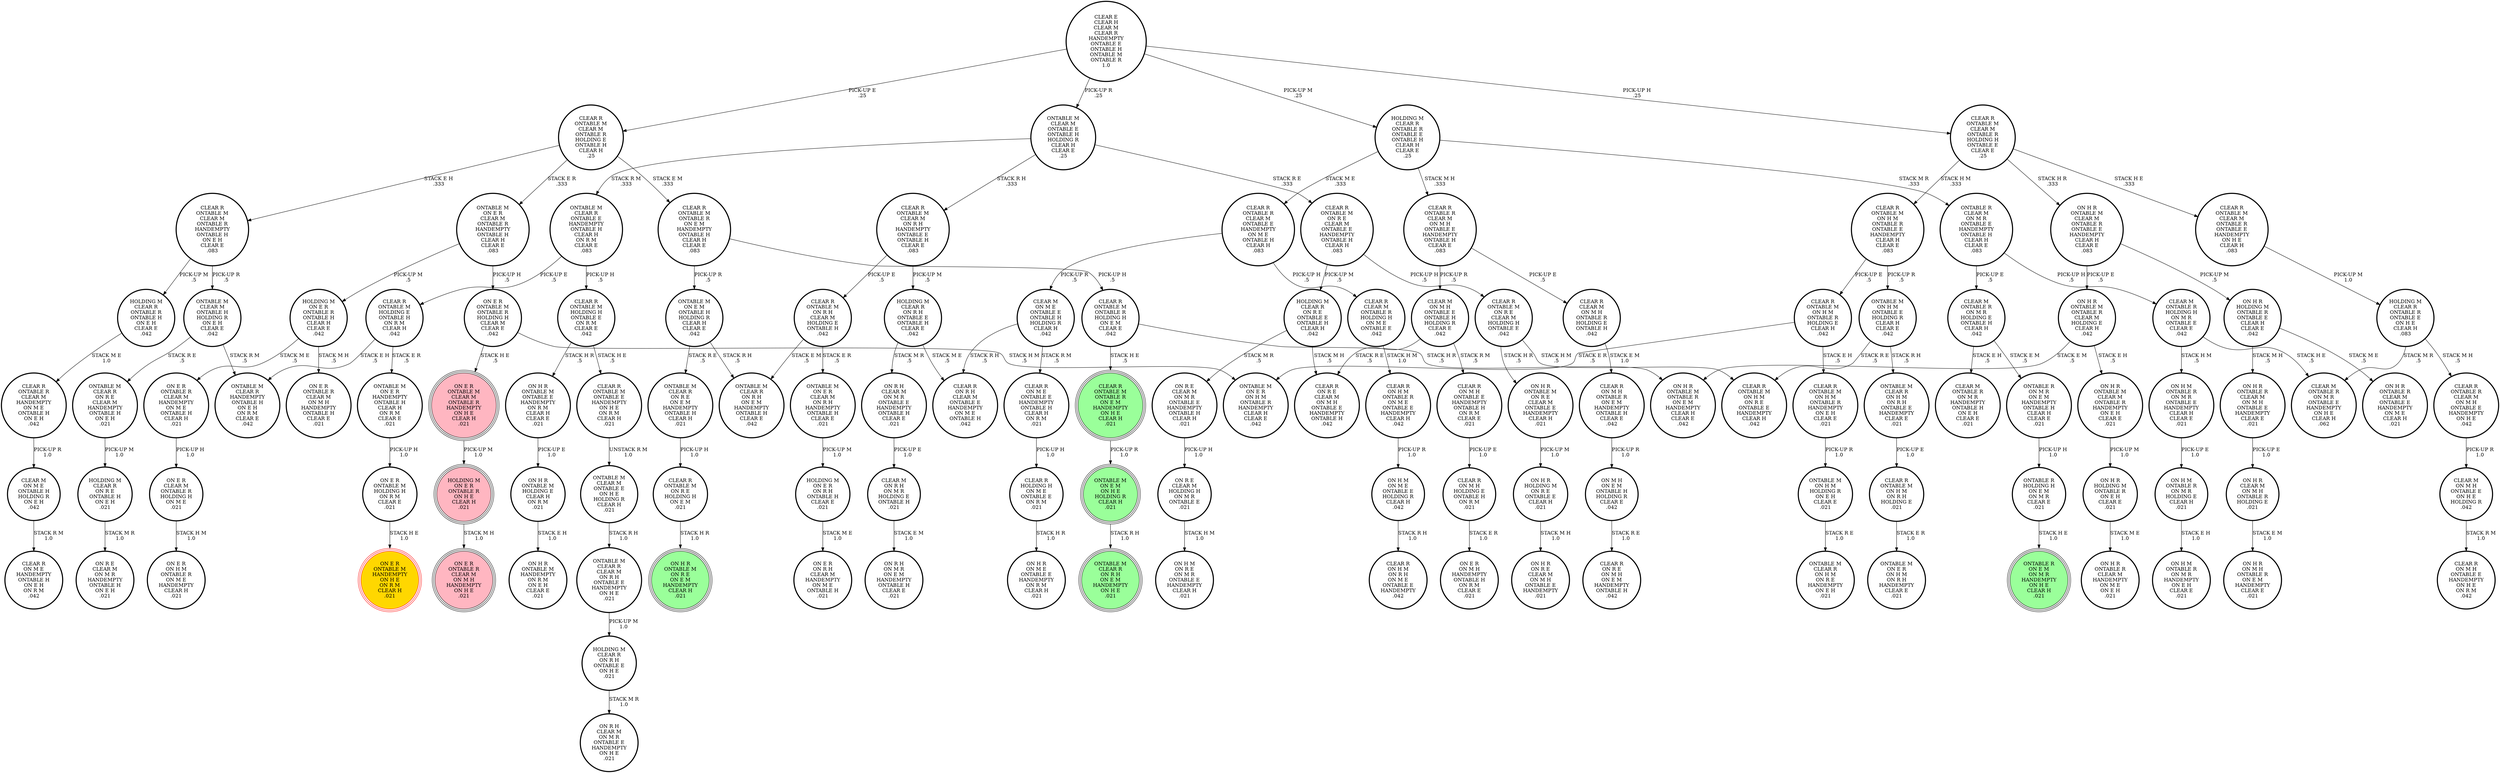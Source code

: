 digraph {
"ONTABLE M\nON E R\nCLEAR M\nONTABLE R\nHANDEMPTY\nONTABLE H\nCLEAR H\nCLEAR E\n.083\n" -> "ON E R\nONTABLE M\nONTABLE R\nHOLDING H\nCLEAR M\nCLEAR E\n.042\n"[label="PICK-UP H\n.5\n"];
"ONTABLE M\nON E R\nCLEAR M\nONTABLE R\nHANDEMPTY\nONTABLE H\nCLEAR H\nCLEAR E\n.083\n" -> "HOLDING M\nON E R\nONTABLE R\nONTABLE H\nCLEAR H\nCLEAR E\n.042\n"[label="PICK-UP M\n.5\n"];
"ONTABLE M\nON H M\nONTABLE E\nHOLDING R\nCLEAR H\nCLEAR E\n.042\n" -> "ONTABLE M\nCLEAR R\nON H M\nON R H\nONTABLE E\nHANDEMPTY\nCLEAR E\n.021\n"[label="STACK R H\n.5\n"];
"ONTABLE M\nON H M\nONTABLE E\nHOLDING R\nCLEAR H\nCLEAR E\n.042\n" -> "CLEAR R\nONTABLE M\nON H M\nON R E\nONTABLE E\nHANDEMPTY\nCLEAR H\n.042\n"[label="STACK R E\n.5\n"];
"CLEAR R\nON H M\nONTABLE R\nON M E\nONTABLE E\nHANDEMPTY\nCLEAR H\n.042\n" -> "ON H M\nON M E\nONTABLE E\nHOLDING R\nCLEAR H\n.042\n"[label="PICK-UP R\n1.0\n"];
"ON H R\nONTABLE M\nHOLDING E\nCLEAR H\nON R M\n.021\n" -> "ON H R\nONTABLE M\nHANDEMPTY\nON R M\nON E H\nCLEAR E\n.021\n"[label="STACK E H\n1.0\n"];
"ON H R\nHOLDING M\nON R E\nONTABLE E\nCLEAR H\n.021\n" -> "ON H R\nON R E\nCLEAR M\nON M H\nONTABLE E\nHANDEMPTY\n.021\n"[label="STACK M H\n1.0\n"];
"ONTABLE M\nCLEAR M\nONTABLE E\nON H E\nHOLDING R\nCLEAR H\n.021\n" -> "ONTABLE M\nCLEAR R\nCLEAR M\nON R H\nONTABLE E\nHANDEMPTY\nON H E\n.021\n"[label="STACK R H\n1.0\n"];
"ONTABLE M\nCLEAR R\nONTABLE E\nHANDEMPTY\nONTABLE H\nCLEAR H\nON R M\nCLEAR E\n.083\n" -> "CLEAR R\nONTABLE M\nHOLDING E\nONTABLE H\nON R M\nCLEAR H\n.042\n"[label="PICK-UP E\n.5\n"];
"ONTABLE M\nCLEAR R\nONTABLE E\nHANDEMPTY\nONTABLE H\nCLEAR H\nON R M\nCLEAR E\n.083\n" -> "CLEAR R\nONTABLE M\nHOLDING H\nONTABLE E\nON R M\nCLEAR E\n.042\n"[label="PICK-UP H\n.5\n"];
"ON H R\nONTABLE M\nON R E\nCLEAR M\nONTABLE E\nHANDEMPTY\nCLEAR H\n.021\n" -> "ON H R\nHOLDING M\nON R E\nONTABLE E\nCLEAR H\n.021\n"[label="PICK-UP M\n1.0\n"];
"CLEAR R\nONTABLE M\nCLEAR M\nONTABLE R\nHOLDING E\nONTABLE H\nCLEAR H\n.25\n" -> "CLEAR R\nONTABLE M\nONTABLE R\nON E M\nHANDEMPTY\nONTABLE H\nCLEAR H\nCLEAR E\n.083\n"[label="STACK E M\n.333\n"];
"CLEAR R\nONTABLE M\nCLEAR M\nONTABLE R\nHOLDING E\nONTABLE H\nCLEAR H\n.25\n" -> "ONTABLE M\nON E R\nCLEAR M\nONTABLE R\nHANDEMPTY\nONTABLE H\nCLEAR H\nCLEAR E\n.083\n"[label="STACK E R\n.333\n"];
"CLEAR R\nONTABLE M\nCLEAR M\nONTABLE R\nHOLDING E\nONTABLE H\nCLEAR H\n.25\n" -> "CLEAR R\nONTABLE M\nCLEAR M\nONTABLE R\nHANDEMPTY\nONTABLE H\nON E H\nCLEAR E\n.083\n"[label="STACK E H\n.333\n"];
"ON H R\nONTABLE R\nCLEAR M\nON M H\nONTABLE E\nHANDEMPTY\nCLEAR E\n.021\n" -> "ON H R\nCLEAR M\nON M H\nONTABLE R\nHOLDING E\n.021\n"[label="PICK-UP E\n1.0\n"];
"CLEAR R\nON M H\nONTABLE E\nHANDEMPTY\nONTABLE H\nON R M\nCLEAR E\n.021\n" -> "CLEAR R\nON M H\nHOLDING E\nONTABLE H\nON R M\n.021\n"[label="PICK-UP E\n1.0\n"];
"CLEAR R\nONTABLE M\nON H M\nONTABLE R\nHANDEMPTY\nON E H\nCLEAR E\n.021\n" -> "ONTABLE M\nON H M\nHOLDING R\nON E H\nCLEAR E\n.021\n"[label="PICK-UP R\n1.0\n"];
"HOLDING M\nCLEAR R\nON R E\nONTABLE E\nONTABLE H\nCLEAR H\n.042\n" -> "CLEAR R\nON R E\nCLEAR M\nON M H\nONTABLE E\nHANDEMPTY\nONTABLE H\n.042\n"[label="STACK M H\n.5\n"];
"HOLDING M\nCLEAR R\nON R E\nONTABLE E\nONTABLE H\nCLEAR H\n.042\n" -> "ON R E\nCLEAR M\nON M R\nONTABLE E\nHANDEMPTY\nONTABLE H\nCLEAR H\n.021\n"[label="STACK M R\n.5\n"];
"CLEAR R\nONTABLE M\nONTABLE R\nHOLDING H\nON E M\nCLEAR E\n.042\n" -> "CLEAR R\nONTABLE M\nONTABLE R\nON E M\nHANDEMPTY\nON H E\nCLEAR H\n.021\n"[label="STACK H E\n.5\n"];
"CLEAR R\nONTABLE M\nONTABLE R\nHOLDING H\nON E M\nCLEAR E\n.042\n" -> "ON H R\nONTABLE M\nONTABLE R\nON E M\nHANDEMPTY\nCLEAR H\nCLEAR E\n.042\n"[label="STACK H R\n.5\n"];
"HOLDING M\nCLEAR R\nONTABLE R\nONTABLE E\nON H E\nCLEAR H\n.083\n" -> "CLEAR M\nONTABLE R\nON M R\nONTABLE E\nHANDEMPTY\nON H E\nCLEAR H\n.062\n"[label="STACK M R\n.5\n"];
"HOLDING M\nCLEAR R\nONTABLE R\nONTABLE E\nON H E\nCLEAR H\n.083\n" -> "CLEAR R\nONTABLE R\nCLEAR M\nON M H\nONTABLE E\nHANDEMPTY\nON H E\n.042\n"[label="STACK M H\n.5\n"];
"CLEAR R\nON M H\nHOLDING E\nONTABLE H\nON R M\n.021\n" -> "ON E R\nON M H\nHANDEMPTY\nONTABLE H\nON R M\nCLEAR E\n.021\n"[label="STACK E R\n1.0\n"];
"ONTABLE M\nON E R\nHANDEMPTY\nONTABLE H\nCLEAR H\nON R M\nCLEAR E\n.021\n" -> "ON E R\nONTABLE M\nHOLDING H\nON R M\nCLEAR E\n.021\n"[label="PICK-UP H\n1.0\n"];
"CLEAR R\nONTABLE M\nCLEAR M\nONTABLE R\nHANDEMPTY\nONTABLE H\nON E H\nCLEAR E\n.083\n" -> "ONTABLE M\nCLEAR M\nONTABLE H\nHOLDING R\nON E H\nCLEAR E\n.042\n"[label="PICK-UP R\n.5\n"];
"CLEAR R\nONTABLE M\nCLEAR M\nONTABLE R\nHANDEMPTY\nONTABLE H\nON E H\nCLEAR E\n.083\n" -> "HOLDING M\nCLEAR R\nONTABLE R\nONTABLE H\nON E H\nCLEAR E\n.042\n"[label="PICK-UP M\n.5\n"];
"ON H R\nONTABLE M\nONTABLE R\nCLEAR M\nHOLDING E\nCLEAR H\n.042\n" -> "ON H R\nONTABLE M\nCLEAR M\nONTABLE R\nHANDEMPTY\nON E H\nCLEAR E\n.021\n"[label="STACK E H\n.5\n"];
"ON H R\nONTABLE M\nONTABLE R\nCLEAR M\nHOLDING E\nCLEAR H\n.042\n" -> "ON H R\nONTABLE M\nONTABLE R\nON E M\nHANDEMPTY\nCLEAR H\nCLEAR E\n.042\n"[label="STACK E M\n.5\n"];
"ONTABLE R\nHOLDING H\nON E M\nON M R\nCLEAR E\n.021\n" -> "ONTABLE R\nON E M\nON M R\nHANDEMPTY\nON H E\nCLEAR H\n.021\n"[label="STACK H E\n1.0\n"];
"ONTABLE M\nCLEAR R\nON H M\nON R H\nONTABLE E\nHANDEMPTY\nCLEAR E\n.021\n" -> "CLEAR R\nONTABLE M\nON H M\nON R H\nHOLDING E\n.021\n"[label="PICK-UP E\n1.0\n"];
"CLEAR R\nONTABLE M\nONTABLE E\nHANDEMPTY\nON H E\nON R M\nCLEAR H\n.021\n" -> "ONTABLE M\nCLEAR M\nONTABLE E\nON H E\nHOLDING R\nCLEAR H\n.021\n"[label="UNSTACK R M\n1.0\n"];
"ON R E\nCLEAR M\nON M R\nONTABLE E\nHANDEMPTY\nONTABLE H\nCLEAR H\n.021\n" -> "ON R E\nCLEAR M\nHOLDING H\nON M R\nONTABLE E\n.021\n"[label="PICK-UP H\n1.0\n"];
"CLEAR R\nONTABLE M\nON H M\nONTABLE R\nONTABLE E\nHANDEMPTY\nCLEAR H\nCLEAR E\n.083\n" -> "CLEAR R\nONTABLE M\nON H M\nONTABLE R\nHOLDING E\nCLEAR H\n.042\n"[label="PICK-UP E\n.5\n"];
"CLEAR R\nONTABLE M\nON H M\nONTABLE R\nONTABLE E\nHANDEMPTY\nCLEAR H\nCLEAR E\n.083\n" -> "ONTABLE M\nON H M\nONTABLE E\nHOLDING R\nCLEAR H\nCLEAR E\n.042\n"[label="PICK-UP R\n.5\n"];
"ON E R\nONTABLE M\nCLEAR M\nONTABLE R\nHANDEMPTY\nON H E\nCLEAR H\n.021\n" -> "HOLDING M\nON E R\nONTABLE R\nON H E\nCLEAR H\n.021\n"[label="PICK-UP M\n1.0\n"];
"HOLDING M\nON E R\nONTABLE R\nON H E\nCLEAR H\n.021\n" -> "ON E R\nONTABLE R\nCLEAR M\nON M H\nHANDEMPTY\nON H E\n.021\n"[label="STACK M H\n1.0\n"];
"CLEAR M\nON M E\nONTABLE E\nONTABLE H\nHOLDING R\nCLEAR H\n.042\n" -> "CLEAR R\nON M E\nONTABLE E\nHANDEMPTY\nONTABLE H\nCLEAR H\nON R M\n.021\n"[label="STACK R M\n.5\n"];
"CLEAR M\nON M E\nONTABLE E\nONTABLE H\nHOLDING R\nCLEAR H\n.042\n" -> "CLEAR R\nON R H\nCLEAR M\nONTABLE E\nHANDEMPTY\nON M E\nONTABLE H\n.042\n"[label="STACK R H\n.5\n"];
"CLEAR R\nONTABLE M\nCLEAR M\nON R H\nHANDEMPTY\nONTABLE E\nONTABLE H\nCLEAR E\n.083\n" -> "CLEAR R\nONTABLE M\nON R H\nCLEAR M\nHOLDING E\nONTABLE H\n.042\n"[label="PICK-UP E\n.5\n"];
"CLEAR R\nONTABLE M\nCLEAR M\nON R H\nHANDEMPTY\nONTABLE E\nONTABLE H\nCLEAR E\n.083\n" -> "HOLDING M\nCLEAR R\nON R H\nONTABLE E\nONTABLE H\nCLEAR E\n.042\n"[label="PICK-UP M\n.5\n"];
"CLEAR R\nONTABLE M\nONTABLE R\nON E M\nHANDEMPTY\nONTABLE H\nCLEAR H\nCLEAR E\n.083\n" -> "ONTABLE M\nON E M\nONTABLE H\nHOLDING R\nCLEAR H\nCLEAR E\n.042\n"[label="PICK-UP R\n.5\n"];
"CLEAR R\nONTABLE M\nONTABLE R\nON E M\nHANDEMPTY\nONTABLE H\nCLEAR H\nCLEAR E\n.083\n" -> "CLEAR R\nONTABLE M\nONTABLE R\nHOLDING H\nON E M\nCLEAR E\n.042\n"[label="PICK-UP H\n.5\n"];
"CLEAR R\nCLEAR M\nONTABLE R\nHOLDING H\nON M E\nONTABLE E\n.042\n" -> "CLEAR R\nON H M\nONTABLE R\nON M E\nONTABLE E\nHANDEMPTY\nCLEAR H\n.042\n"[label="STACK H M\n1.0\n"];
"ON H R\nCLEAR M\nON M H\nONTABLE R\nHOLDING E\n.021\n" -> "ON H R\nON M H\nONTABLE R\nON E M\nHANDEMPTY\nCLEAR E\n.021\n"[label="STACK E M\n1.0\n"];
"CLEAR M\nON M E\nONTABLE H\nHOLDING R\nON E H\n.042\n" -> "CLEAR R\nON M E\nHANDEMPTY\nONTABLE H\nON E H\nON R M\n.042\n"[label="STACK R M\n1.0\n"];
"CLEAR R\nONTABLE R\nCLEAR M\nONTABLE E\nHANDEMPTY\nON M E\nONTABLE H\nCLEAR H\n.083\n" -> "CLEAR R\nCLEAR M\nONTABLE R\nHOLDING H\nON M E\nONTABLE E\n.042\n"[label="PICK-UP H\n.5\n"];
"CLEAR R\nONTABLE R\nCLEAR M\nONTABLE E\nHANDEMPTY\nON M E\nONTABLE H\nCLEAR H\n.083\n" -> "CLEAR M\nON M E\nONTABLE E\nONTABLE H\nHOLDING R\nCLEAR H\n.042\n"[label="PICK-UP R\n.5\n"];
"CLEAR R\nONTABLE M\nCLEAR M\nONTABLE R\nONTABLE E\nHANDEMPTY\nON H E\nCLEAR H\n.083\n" -> "HOLDING M\nCLEAR R\nONTABLE R\nONTABLE E\nON H E\nCLEAR H\n.083\n"[label="PICK-UP M\n1.0\n"];
"HOLDING M\nON E R\nON R H\nONTABLE H\nCLEAR E\n.021\n" -> "ON E R\nON R H\nCLEAR M\nHANDEMPTY\nON M E\nONTABLE H\n.021\n"[label="STACK M E\n1.0\n"];
"CLEAR M\nONTABLE R\nHOLDING H\nON M R\nONTABLE E\nCLEAR E\n.042\n" -> "CLEAR M\nONTABLE R\nON M R\nONTABLE E\nHANDEMPTY\nON H E\nCLEAR H\n.062\n"[label="STACK H E\n.5\n"];
"CLEAR M\nONTABLE R\nHOLDING H\nON M R\nONTABLE E\nCLEAR E\n.042\n" -> "ON H M\nONTABLE R\nON M R\nONTABLE E\nHANDEMPTY\nCLEAR H\nCLEAR E\n.021\n"[label="STACK H M\n.5\n"];
"CLEAR M\nONTABLE R\nON M R\nHOLDING E\nONTABLE H\nCLEAR H\n.042\n" -> "CLEAR M\nONTABLE R\nON M R\nHANDEMPTY\nONTABLE H\nON E H\nCLEAR E\n.021\n"[label="STACK E H\n.5\n"];
"CLEAR M\nONTABLE R\nON M R\nHOLDING E\nONTABLE H\nCLEAR H\n.042\n" -> "ONTABLE R\nON M R\nON E M\nHANDEMPTY\nONTABLE H\nCLEAR H\nCLEAR E\n.021\n"[label="STACK E M\n.5\n"];
"CLEAR R\nONTABLE M\nON H M\nONTABLE R\nHOLDING E\nCLEAR H\n.042\n" -> "ONTABLE M\nON E R\nON H M\nONTABLE R\nHANDEMPTY\nCLEAR H\nCLEAR E\n.042\n"[label="STACK E R\n.5\n"];
"CLEAR R\nONTABLE M\nON H M\nONTABLE R\nHOLDING E\nCLEAR H\n.042\n" -> "CLEAR R\nONTABLE M\nON H M\nONTABLE R\nHANDEMPTY\nON E H\nCLEAR E\n.021\n"[label="STACK E H\n.5\n"];
"HOLDING M\nCLEAR R\nONTABLE R\nONTABLE H\nON E H\nCLEAR E\n.042\n" -> "CLEAR R\nONTABLE R\nCLEAR M\nHANDEMPTY\nON M E\nONTABLE H\nON E H\n.042\n"[label="STACK M E\n1.0\n"];
"HOLDING M\nCLEAR R\nON R H\nONTABLE E\nON H E\n.021\n" -> "ON R H\nCLEAR M\nON M R\nONTABLE E\nHANDEMPTY\nON H E\n.021\n"[label="STACK M R\n1.0\n"];
"ON H R\nONTABLE M\nONTABLE E\nHANDEMPTY\nON R M\nCLEAR H\nCLEAR E\n.021\n" -> "ON H R\nONTABLE M\nHOLDING E\nCLEAR H\nON R M\n.021\n"[label="PICK-UP E\n1.0\n"];
"HOLDING M\nCLEAR R\nON R E\nONTABLE H\nON E H\n.021\n" -> "ON R E\nCLEAR M\nON M R\nHANDEMPTY\nONTABLE H\nON E H\n.021\n"[label="STACK M R\n1.0\n"];
"ON E R\nONTABLE R\nCLEAR M\nHANDEMPTY\nON M E\nONTABLE H\nCLEAR H\n.021\n" -> "ON E R\nCLEAR M\nONTABLE R\nHOLDING H\nON M E\n.021\n"[label="PICK-UP H\n1.0\n"];
"ON H M\nON M E\nONTABLE E\nHOLDING R\nCLEAR H\n.042\n" -> "CLEAR R\nON H M\nON R H\nON M E\nONTABLE E\nHANDEMPTY\n.042\n"[label="STACK R H\n1.0\n"];
"CLEAR R\nON M E\nONTABLE E\nHANDEMPTY\nONTABLE H\nCLEAR H\nON R M\n.021\n" -> "CLEAR R\nHOLDING H\nON M E\nONTABLE E\nON R M\n.021\n"[label="PICK-UP H\n1.0\n"];
"CLEAR R\nONTABLE M\nHOLDING E\nONTABLE H\nON R M\nCLEAR H\n.042\n" -> "ONTABLE M\nCLEAR R\nHANDEMPTY\nONTABLE H\nON E H\nON R M\nCLEAR E\n.042\n"[label="STACK E H\n.5\n"];
"CLEAR R\nONTABLE M\nHOLDING E\nONTABLE H\nON R M\nCLEAR H\n.042\n" -> "ONTABLE M\nON E R\nHANDEMPTY\nONTABLE H\nCLEAR H\nON R M\nCLEAR E\n.021\n"[label="STACK E R\n.5\n"];
"ONTABLE M\nCLEAR M\nONTABLE E\nONTABLE H\nHOLDING R\nCLEAR H\nCLEAR E\n.25\n" -> "CLEAR R\nONTABLE M\nCLEAR M\nON R H\nHANDEMPTY\nONTABLE E\nONTABLE H\nCLEAR E\n.083\n"[label="STACK R H\n.333\n"];
"ONTABLE M\nCLEAR M\nONTABLE E\nONTABLE H\nHOLDING R\nCLEAR H\nCLEAR E\n.25\n" -> "CLEAR R\nONTABLE M\nON R E\nCLEAR M\nONTABLE E\nHANDEMPTY\nONTABLE H\nCLEAR H\n.083\n"[label="STACK R E\n.333\n"];
"ONTABLE M\nCLEAR M\nONTABLE E\nONTABLE H\nHOLDING R\nCLEAR H\nCLEAR E\n.25\n" -> "ONTABLE M\nCLEAR R\nONTABLE E\nHANDEMPTY\nONTABLE H\nCLEAR H\nON R M\nCLEAR E\n.083\n"[label="STACK R M\n.333\n"];
"ON H R\nONTABLE M\nCLEAR M\nONTABLE R\nONTABLE E\nHANDEMPTY\nCLEAR H\nCLEAR E\n.083\n" -> "ON H R\nONTABLE M\nONTABLE R\nCLEAR M\nHOLDING E\nCLEAR H\n.042\n"[label="PICK-UP E\n.5\n"];
"ON H R\nONTABLE M\nCLEAR M\nONTABLE R\nONTABLE E\nHANDEMPTY\nCLEAR H\nCLEAR E\n.083\n" -> "ON H R\nHOLDING M\nONTABLE R\nONTABLE E\nCLEAR H\nCLEAR E\n.042\n"[label="PICK-UP M\n.5\n"];
"ONTABLE M\nCLEAR R\nON R E\nON E M\nHANDEMPTY\nONTABLE H\nCLEAR H\n.021\n" -> "CLEAR R\nONTABLE M\nON R E\nHOLDING H\nON E M\n.021\n"[label="PICK-UP H\n1.0\n"];
"CLEAR R\nONTABLE R\nCLEAR M\nON M H\nONTABLE E\nHANDEMPTY\nON H E\n.042\n" -> "CLEAR M\nON M H\nONTABLE E\nON H E\nHOLDING R\n.042\n"[label="PICK-UP R\n1.0\n"];
"ON R H\nCLEAR M\nON M R\nONTABLE E\nHANDEMPTY\nONTABLE H\nCLEAR E\n.021\n" -> "CLEAR M\nON R H\nON M R\nHOLDING E\nONTABLE H\n.021\n"[label="PICK-UP E\n1.0\n"];
"CLEAR E\nCLEAR H\nCLEAR M\nCLEAR R\nHANDEMPTY\nONTABLE E\nONTABLE H\nONTABLE M\nONTABLE R\n1.0\n" -> "HOLDING M\nCLEAR R\nONTABLE R\nONTABLE E\nONTABLE H\nCLEAR H\nCLEAR E\n.25\n"[label="PICK-UP M\n.25\n"];
"CLEAR E\nCLEAR H\nCLEAR M\nCLEAR R\nHANDEMPTY\nONTABLE E\nONTABLE H\nONTABLE M\nONTABLE R\n1.0\n" -> "CLEAR R\nONTABLE M\nCLEAR M\nONTABLE R\nHOLDING E\nONTABLE H\nCLEAR H\n.25\n"[label="PICK-UP E\n.25\n"];
"CLEAR E\nCLEAR H\nCLEAR M\nCLEAR R\nHANDEMPTY\nONTABLE E\nONTABLE H\nONTABLE M\nONTABLE R\n1.0\n" -> "CLEAR R\nONTABLE M\nCLEAR M\nONTABLE R\nHOLDING H\nONTABLE E\nCLEAR E\n.25\n"[label="PICK-UP H\n.25\n"];
"CLEAR E\nCLEAR H\nCLEAR M\nCLEAR R\nHANDEMPTY\nONTABLE E\nONTABLE H\nONTABLE M\nONTABLE R\n1.0\n" -> "ONTABLE M\nCLEAR M\nONTABLE E\nONTABLE H\nHOLDING R\nCLEAR H\nCLEAR E\n.25\n"[label="PICK-UP R\n.25\n"];
"ONTABLE M\nCLEAR R\nON R E\nCLEAR M\nHANDEMPTY\nONTABLE H\nON E H\n.021\n" -> "HOLDING M\nCLEAR R\nON R E\nONTABLE H\nON E H\n.021\n"[label="PICK-UP M\n1.0\n"];
"CLEAR R\nONTABLE M\nON H M\nON R H\nHOLDING E\n.021\n" -> "ONTABLE M\nON E R\nON H M\nON R H\nHANDEMPTY\nCLEAR E\n.021\n"[label="STACK E R\n1.0\n"];
"CLEAR R\nONTABLE M\nCLEAR M\nONTABLE R\nHOLDING H\nONTABLE E\nCLEAR E\n.25\n" -> "CLEAR R\nONTABLE M\nCLEAR M\nONTABLE R\nONTABLE E\nHANDEMPTY\nON H E\nCLEAR H\n.083\n"[label="STACK H E\n.333\n"];
"CLEAR R\nONTABLE M\nCLEAR M\nONTABLE R\nHOLDING H\nONTABLE E\nCLEAR E\n.25\n" -> "ON H R\nONTABLE M\nCLEAR M\nONTABLE R\nONTABLE E\nHANDEMPTY\nCLEAR H\nCLEAR E\n.083\n"[label="STACK H R\n.333\n"];
"CLEAR R\nONTABLE M\nCLEAR M\nONTABLE R\nHOLDING H\nONTABLE E\nCLEAR E\n.25\n" -> "CLEAR R\nONTABLE M\nON H M\nONTABLE R\nONTABLE E\nHANDEMPTY\nCLEAR H\nCLEAR E\n.083\n"[label="STACK H M\n.333\n"];
"ONTABLE M\nON H M\nHOLDING R\nON E H\nCLEAR E\n.021\n" -> "ONTABLE M\nCLEAR R\nON H M\nON R E\nHANDEMPTY\nON E H\n.021\n"[label="STACK R E\n1.0\n"];
"CLEAR R\nONTABLE R\nCLEAR M\nHANDEMPTY\nON M E\nONTABLE H\nON E H\n.042\n" -> "CLEAR M\nON M E\nONTABLE H\nHOLDING R\nON E H\n.042\n"[label="PICK-UP R\n1.0\n"];
"ON M H\nON E M\nONTABLE H\nHOLDING R\nCLEAR E\n.042\n" -> "CLEAR R\nON R E\nON M H\nON E M\nHANDEMPTY\nONTABLE H\n.042\n"[label="STACK R E\n1.0\n"];
"ONTABLE M\nON E R\nCLEAR M\nON R H\nHANDEMPTY\nONTABLE H\nCLEAR E\n.021\n" -> "HOLDING M\nON E R\nON R H\nONTABLE H\nCLEAR E\n.021\n"[label="PICK-UP M\n1.0\n"];
"HOLDING M\nCLEAR R\nONTABLE R\nONTABLE E\nONTABLE H\nCLEAR H\nCLEAR E\n.25\n" -> "CLEAR R\nONTABLE R\nCLEAR M\nONTABLE E\nHANDEMPTY\nON M E\nONTABLE H\nCLEAR H\n.083\n"[label="STACK M E\n.333\n"];
"HOLDING M\nCLEAR R\nONTABLE R\nONTABLE E\nONTABLE H\nCLEAR H\nCLEAR E\n.25\n" -> "CLEAR R\nONTABLE R\nCLEAR M\nON M H\nONTABLE E\nHANDEMPTY\nONTABLE H\nCLEAR E\n.083\n"[label="STACK M H\n.333\n"];
"HOLDING M\nCLEAR R\nONTABLE R\nONTABLE E\nONTABLE H\nCLEAR H\nCLEAR E\n.25\n" -> "ONTABLE R\nCLEAR M\nON M R\nONTABLE E\nHANDEMPTY\nONTABLE H\nCLEAR H\nCLEAR E\n.083\n"[label="STACK M R\n.333\n"];
"CLEAR M\nON M H\nONTABLE E\nON H E\nHOLDING R\n.042\n" -> "CLEAR R\nON M H\nONTABLE E\nHANDEMPTY\nON H E\nON R M\n.042\n"[label="STACK R M\n1.0\n"];
"CLEAR R\nONTABLE M\nON R H\nCLEAR M\nHOLDING E\nONTABLE H\n.042\n" -> "ONTABLE M\nCLEAR R\nON R H\nON E M\nHANDEMPTY\nONTABLE H\nCLEAR E\n.042\n"[label="STACK E M\n.5\n"];
"CLEAR R\nONTABLE M\nON R H\nCLEAR M\nHOLDING E\nONTABLE H\n.042\n" -> "ONTABLE M\nON E R\nCLEAR M\nON R H\nHANDEMPTY\nONTABLE H\nCLEAR E\n.021\n"[label="STACK E R\n.5\n"];
"CLEAR R\nONTABLE M\nONTABLE R\nON E M\nHANDEMPTY\nON H E\nCLEAR H\n.021\n" -> "ONTABLE M\nON E M\nON H E\nHOLDING R\nCLEAR H\n.021\n"[label="PICK-UP R\n1.0\n"];
"ONTABLE M\nCLEAR M\nONTABLE H\nHOLDING R\nON E H\nCLEAR E\n.042\n" -> "ONTABLE M\nCLEAR R\nON R E\nCLEAR M\nHANDEMPTY\nONTABLE H\nON E H\n.021\n"[label="STACK R E\n.5\n"];
"ONTABLE M\nCLEAR M\nONTABLE H\nHOLDING R\nON E H\nCLEAR E\n.042\n" -> "ONTABLE M\nCLEAR R\nHANDEMPTY\nONTABLE H\nON E H\nON R M\nCLEAR E\n.042\n"[label="STACK R M\n.5\n"];
"CLEAR R\nONTABLE R\nCLEAR M\nON M H\nONTABLE E\nHANDEMPTY\nONTABLE H\nCLEAR E\n.083\n" -> "CLEAR M\nON M H\nONTABLE E\nONTABLE H\nHOLDING R\nCLEAR E\n.042\n"[label="PICK-UP R\n.5\n"];
"CLEAR R\nONTABLE R\nCLEAR M\nON M H\nONTABLE E\nHANDEMPTY\nONTABLE H\nCLEAR E\n.083\n" -> "CLEAR R\nCLEAR M\nON M H\nONTABLE R\nHOLDING E\nONTABLE H\n.042\n"[label="PICK-UP E\n.5\n"];
"CLEAR M\nON R H\nON M R\nHOLDING E\nONTABLE H\n.021\n" -> "ON R H\nON M R\nON E M\nHANDEMPTY\nONTABLE H\nCLEAR E\n.021\n"[label="STACK E M\n1.0\n"];
"CLEAR R\nCLEAR M\nON M H\nONTABLE R\nHOLDING E\nONTABLE H\n.042\n" -> "CLEAR R\nON M H\nONTABLE R\nON E M\nHANDEMPTY\nONTABLE H\nCLEAR E\n.042\n"[label="STACK E M\n1.0\n"];
"ON H R\nHOLDING M\nONTABLE R\nON E H\nCLEAR E\n.021\n" -> "ON H R\nONTABLE R\nCLEAR M\nHANDEMPTY\nON M E\nON E H\n.021\n"[label="STACK M E\n1.0\n"];
"ON H M\nONTABLE R\nON M R\nHOLDING E\nCLEAR H\n.021\n" -> "ON H M\nONTABLE R\nON M R\nHANDEMPTY\nON E H\nCLEAR E\n.021\n"[label="STACK E H\n1.0\n"];
"CLEAR M\nON M H\nONTABLE E\nONTABLE H\nHOLDING R\nCLEAR E\n.042\n" -> "CLEAR R\nON M H\nONTABLE E\nHANDEMPTY\nONTABLE H\nON R M\nCLEAR E\n.021\n"[label="STACK R M\n.5\n"];
"CLEAR M\nON M H\nONTABLE E\nONTABLE H\nHOLDING R\nCLEAR E\n.042\n" -> "CLEAR R\nON R E\nCLEAR M\nON M H\nONTABLE E\nHANDEMPTY\nONTABLE H\n.042\n"[label="STACK R E\n.5\n"];
"ON R E\nCLEAR M\nHOLDING H\nON M R\nONTABLE E\n.021\n" -> "ON H M\nON R E\nON M R\nONTABLE E\nHANDEMPTY\nCLEAR H\n.021\n"[label="STACK H M\n1.0\n"];
"ONTABLE R\nON M R\nON E M\nHANDEMPTY\nONTABLE H\nCLEAR H\nCLEAR E\n.021\n" -> "ONTABLE R\nHOLDING H\nON E M\nON M R\nCLEAR E\n.021\n"[label="PICK-UP H\n1.0\n"];
"ON H R\nHOLDING M\nONTABLE R\nONTABLE E\nCLEAR H\nCLEAR E\n.042\n" -> "ON H R\nONTABLE R\nCLEAR M\nON M H\nONTABLE E\nHANDEMPTY\nCLEAR E\n.021\n"[label="STACK M H\n.5\n"];
"ON H R\nHOLDING M\nONTABLE R\nONTABLE E\nCLEAR H\nCLEAR E\n.042\n" -> "ON H R\nONTABLE R\nCLEAR M\nONTABLE E\nHANDEMPTY\nON M E\nCLEAR H\n.021\n"[label="STACK M E\n.5\n"];
"ON H R\nONTABLE M\nCLEAR M\nONTABLE R\nHANDEMPTY\nON E H\nCLEAR E\n.021\n" -> "ON H R\nHOLDING M\nONTABLE R\nON E H\nCLEAR E\n.021\n"[label="PICK-UP M\n1.0\n"];
"ON H M\nONTABLE R\nON M R\nONTABLE E\nHANDEMPTY\nCLEAR H\nCLEAR E\n.021\n" -> "ON H M\nONTABLE R\nON M R\nHOLDING E\nCLEAR H\n.021\n"[label="PICK-UP E\n1.0\n"];
"HOLDING M\nON E R\nONTABLE R\nONTABLE H\nCLEAR H\nCLEAR E\n.042\n" -> "ON E R\nONTABLE R\nCLEAR M\nON M H\nHANDEMPTY\nONTABLE H\nCLEAR E\n.021\n"[label="STACK M H\n.5\n"];
"HOLDING M\nON E R\nONTABLE R\nONTABLE H\nCLEAR H\nCLEAR E\n.042\n" -> "ON E R\nONTABLE R\nCLEAR M\nHANDEMPTY\nON M E\nONTABLE H\nCLEAR H\n.021\n"[label="STACK M E\n.5\n"];
"ONTABLE M\nCLEAR R\nCLEAR M\nON R H\nONTABLE E\nHANDEMPTY\nON H E\n.021\n" -> "HOLDING M\nCLEAR R\nON R H\nONTABLE E\nON H E\n.021\n"[label="PICK-UP M\n1.0\n"];
"CLEAR R\nONTABLE M\nON R E\nHOLDING H\nON E M\n.021\n" -> "ON H R\nONTABLE M\nON R E\nON E M\nHANDEMPTY\nCLEAR H\n.021\n"[label="STACK H R\n1.0\n"];
"ONTABLE M\nON E M\nON H E\nHOLDING R\nCLEAR H\n.021\n" -> "ONTABLE M\nCLEAR R\nON R H\nON E M\nHANDEMPTY\nON H E\n.021\n"[label="STACK R H\n1.0\n"];
"ONTABLE M\nON E M\nONTABLE H\nHOLDING R\nCLEAR H\nCLEAR E\n.042\n" -> "ONTABLE M\nCLEAR R\nON R E\nON E M\nHANDEMPTY\nONTABLE H\nCLEAR H\n.021\n"[label="STACK R E\n.5\n"];
"ONTABLE M\nON E M\nONTABLE H\nHOLDING R\nCLEAR H\nCLEAR E\n.042\n" -> "ONTABLE M\nCLEAR R\nON R H\nON E M\nHANDEMPTY\nONTABLE H\nCLEAR E\n.042\n"[label="STACK R H\n.5\n"];
"CLEAR R\nON M H\nONTABLE R\nON E M\nHANDEMPTY\nONTABLE H\nCLEAR E\n.042\n" -> "ON M H\nON E M\nONTABLE H\nHOLDING R\nCLEAR E\n.042\n"[label="PICK-UP R\n1.0\n"];
"ONTABLE R\nCLEAR M\nON M R\nONTABLE E\nHANDEMPTY\nONTABLE H\nCLEAR H\nCLEAR E\n.083\n" -> "CLEAR M\nONTABLE R\nHOLDING H\nON M R\nONTABLE E\nCLEAR E\n.042\n"[label="PICK-UP H\n.5\n"];
"ONTABLE R\nCLEAR M\nON M R\nONTABLE E\nHANDEMPTY\nONTABLE H\nCLEAR H\nCLEAR E\n.083\n" -> "CLEAR M\nONTABLE R\nON M R\nHOLDING E\nONTABLE H\nCLEAR H\n.042\n"[label="PICK-UP E\n.5\n"];
"HOLDING M\nCLEAR R\nON R H\nONTABLE E\nONTABLE H\nCLEAR E\n.042\n" -> "ON R H\nCLEAR M\nON M R\nONTABLE E\nHANDEMPTY\nONTABLE H\nCLEAR E\n.021\n"[label="STACK M R\n.5\n"];
"HOLDING M\nCLEAR R\nON R H\nONTABLE E\nONTABLE H\nCLEAR E\n.042\n" -> "CLEAR R\nON R H\nCLEAR M\nONTABLE E\nHANDEMPTY\nON M E\nONTABLE H\n.042\n"[label="STACK M E\n.5\n"];
"CLEAR R\nONTABLE M\nON R E\nCLEAR M\nHOLDING H\nONTABLE E\n.042\n" -> "ON H R\nONTABLE M\nON R E\nCLEAR M\nONTABLE E\nHANDEMPTY\nCLEAR H\n.021\n"[label="STACK H R\n.5\n"];
"CLEAR R\nONTABLE M\nON R E\nCLEAR M\nHOLDING H\nONTABLE E\n.042\n" -> "CLEAR R\nONTABLE M\nON H M\nON R E\nONTABLE E\nHANDEMPTY\nCLEAR H\n.042\n"[label="STACK H M\n.5\n"];
"CLEAR R\nONTABLE M\nON R E\nCLEAR M\nONTABLE E\nHANDEMPTY\nONTABLE H\nCLEAR H\n.083\n" -> "CLEAR R\nONTABLE M\nON R E\nCLEAR M\nHOLDING H\nONTABLE E\n.042\n"[label="PICK-UP H\n.5\n"];
"CLEAR R\nONTABLE M\nON R E\nCLEAR M\nONTABLE E\nHANDEMPTY\nONTABLE H\nCLEAR H\n.083\n" -> "HOLDING M\nCLEAR R\nON R E\nONTABLE E\nONTABLE H\nCLEAR H\n.042\n"[label="PICK-UP M\n.5\n"];
"ON E R\nONTABLE M\nONTABLE R\nHOLDING H\nCLEAR M\nCLEAR E\n.042\n" -> "ON E R\nONTABLE M\nCLEAR M\nONTABLE R\nHANDEMPTY\nON H E\nCLEAR H\n.021\n"[label="STACK H E\n.5\n"];
"ON E R\nONTABLE M\nONTABLE R\nHOLDING H\nCLEAR M\nCLEAR E\n.042\n" -> "ONTABLE M\nON E R\nON H M\nONTABLE R\nHANDEMPTY\nCLEAR H\nCLEAR E\n.042\n"[label="STACK H M\n.5\n"];
"ON E R\nCLEAR M\nONTABLE R\nHOLDING H\nON M E\n.021\n" -> "ON E R\nON H M\nONTABLE R\nON M E\nHANDEMPTY\nCLEAR H\n.021\n"[label="STACK H M\n1.0\n"];
"CLEAR R\nHOLDING H\nON M E\nONTABLE E\nON R M\n.021\n" -> "ON H R\nON M E\nONTABLE E\nHANDEMPTY\nON R M\nCLEAR H\n.021\n"[label="STACK H R\n1.0\n"];
"ON E R\nONTABLE M\nHOLDING H\nON R M\nCLEAR E\n.021\n" -> "ON E R\nONTABLE M\nHANDEMPTY\nON H E\nON R M\nCLEAR H\n.021\n"[label="STACK H E\n1.0\n"];
"CLEAR R\nONTABLE M\nHOLDING H\nONTABLE E\nON R M\nCLEAR E\n.042\n" -> "CLEAR R\nONTABLE M\nONTABLE E\nHANDEMPTY\nON H E\nON R M\nCLEAR H\n.021\n"[label="STACK H E\n.5\n"];
"CLEAR R\nONTABLE M\nHOLDING H\nONTABLE E\nON R M\nCLEAR E\n.042\n" -> "ON H R\nONTABLE M\nONTABLE E\nHANDEMPTY\nON R M\nCLEAR H\nCLEAR E\n.021\n"[label="STACK H R\n.5\n"];
"ON H R\nONTABLE M\nONTABLE R\nON E M\nHANDEMPTY\nCLEAR H\nCLEAR E\n.042\n" [shape=circle, penwidth=3];
"ON R H\nON M R\nON E M\nHANDEMPTY\nONTABLE H\nCLEAR E\n.021\n" [shape=circle, penwidth=3];
"ONTABLE M\nCLEAR R\nON R H\nON E M\nHANDEMPTY\nONTABLE H\nCLEAR E\n.042\n" [shape=circle, penwidth=3];
"ON H M\nON R E\nON M R\nONTABLE E\nHANDEMPTY\nCLEAR H\n.021\n" [shape=circle, penwidth=3];
"ONTABLE M\nCLEAR R\nON H M\nON R E\nHANDEMPTY\nON E H\n.021\n" [shape=circle, penwidth=3];
"CLEAR M\nONTABLE R\nON M R\nONTABLE E\nHANDEMPTY\nON H E\nCLEAR H\n.062\n" [shape=circle, penwidth=3];
"ON H R\nONTABLE R\nCLEAR M\nHANDEMPTY\nON M E\nON E H\n.021\n" [shape=circle, penwidth=3];
"ON E R\nON H M\nONTABLE R\nON M E\nHANDEMPTY\nCLEAR H\n.021\n" [shape=circle, penwidth=3];
"ONTABLE M\nON E R\nON H M\nONTABLE R\nHANDEMPTY\nCLEAR H\nCLEAR E\n.042\n" [shape=circle, penwidth=3];
"ON R H\nCLEAR M\nON M R\nONTABLE E\nHANDEMPTY\nON H E\n.021\n" [shape=circle, penwidth=3];
"ON H R\nONTABLE M\nHANDEMPTY\nON R M\nON E H\nCLEAR E\n.021\n" [shape=circle, penwidth=3];
"ON E R\nONTABLE R\nCLEAR M\nON M H\nHANDEMPTY\nONTABLE H\nCLEAR E\n.021\n" [shape=circle, penwidth=3];
"ON E R\nONTABLE M\nHANDEMPTY\nON H E\nON R M\nCLEAR H\n.021\n" [shape=circle, style=filled color=red, fillcolor=gold, peripheries=3];
"CLEAR R\nON M E\nHANDEMPTY\nONTABLE H\nON E H\nON R M\n.042\n" [shape=circle, penwidth=3];
"ON H R\nON M H\nONTABLE R\nON E M\nHANDEMPTY\nCLEAR E\n.021\n" [shape=circle, penwidth=3];
"ON H R\nONTABLE R\nCLEAR M\nONTABLE E\nHANDEMPTY\nON M E\nCLEAR H\n.021\n" [shape=circle, penwidth=3];
"ON E R\nON M H\nHANDEMPTY\nONTABLE H\nON R M\nCLEAR E\n.021\n" [shape=circle, penwidth=3];
"CLEAR R\nON H M\nON R H\nON M E\nONTABLE E\nHANDEMPTY\n.042\n" [shape=circle, penwidth=3];
"CLEAR R\nONTABLE M\nON H M\nON R E\nONTABLE E\nHANDEMPTY\nCLEAR H\n.042\n" [shape=circle, penwidth=3];
"CLEAR R\nON R E\nON M H\nON E M\nHANDEMPTY\nONTABLE H\n.042\n" [shape=circle, penwidth=3];
"ONTABLE M\nON E R\nON H M\nON R H\nHANDEMPTY\nCLEAR E\n.021\n" [shape=circle, penwidth=3];
"ON H R\nON R E\nCLEAR M\nON M H\nONTABLE E\nHANDEMPTY\n.021\n" [shape=circle, penwidth=3];
"ON R E\nCLEAR M\nON M R\nHANDEMPTY\nONTABLE H\nON E H\n.021\n" [shape=circle, penwidth=3];
"ONTABLE M\nCLEAR R\nON R H\nON E M\nHANDEMPTY\nON H E\n.021\n" [shape=circle, style=filled, fillcolor=palegreen1, peripheries=3];
"ON E R\nON R H\nCLEAR M\nHANDEMPTY\nON M E\nONTABLE H\n.021\n" [shape=circle, penwidth=3];
"CLEAR M\nONTABLE R\nON M R\nHANDEMPTY\nONTABLE H\nON E H\nCLEAR E\n.021\n" [shape=circle, penwidth=3];
"ON H R\nON M E\nONTABLE E\nHANDEMPTY\nON R M\nCLEAR H\n.021\n" [shape=circle, penwidth=3];
"CLEAR R\nON R E\nCLEAR M\nON M H\nONTABLE E\nHANDEMPTY\nONTABLE H\n.042\n" [shape=circle, penwidth=3];
"ONTABLE R\nON E M\nON M R\nHANDEMPTY\nON H E\nCLEAR H\n.021\n" [shape=circle, style=filled, fillcolor=palegreen1, peripheries=3];
"ONTABLE M\nCLEAR R\nHANDEMPTY\nONTABLE H\nON E H\nON R M\nCLEAR E\n.042\n" [shape=circle, penwidth=3];
"ON E R\nONTABLE R\nCLEAR M\nON M H\nHANDEMPTY\nON H E\n.021\n" [shape=circle, style=filled, fillcolor=lightpink, peripheries=3];
"CLEAR R\nON R H\nCLEAR M\nONTABLE E\nHANDEMPTY\nON M E\nONTABLE H\n.042\n" [shape=circle, penwidth=3];
"CLEAR R\nON M H\nONTABLE E\nHANDEMPTY\nON H E\nON R M\n.042\n" [shape=circle, penwidth=3];
"ON H M\nONTABLE R\nON M R\nHANDEMPTY\nON E H\nCLEAR E\n.021\n" [shape=circle, penwidth=3];
"ON H R\nONTABLE M\nON R E\nON E M\nHANDEMPTY\nCLEAR H\n.021\n" [shape=circle, style=filled, fillcolor=palegreen1, peripheries=3];
"CLEAR R\nON M H\nHOLDING E\nONTABLE H\nON R M\n.021\n" [shape=circle, penwidth=3];
"CLEAR R\nONTABLE M\nONTABLE R\nON E M\nHANDEMPTY\nONTABLE H\nCLEAR H\nCLEAR E\n.083\n" [shape=circle, penwidth=3];
"ON R E\nCLEAR M\nHOLDING H\nON M R\nONTABLE E\n.021\n" [shape=circle, penwidth=3];
"ONTABLE M\nON E M\nONTABLE H\nHOLDING R\nCLEAR H\nCLEAR E\n.042\n" [shape=circle, penwidth=3];
"ONTABLE M\nCLEAR R\nON R E\nON E M\nHANDEMPTY\nONTABLE H\nCLEAR H\n.021\n" [shape=circle, penwidth=3];
"ONTABLE R\nON M R\nON E M\nHANDEMPTY\nONTABLE H\nCLEAR H\nCLEAR E\n.021\n" [shape=circle, penwidth=3];
"ON H R\nONTABLE M\nONTABLE R\nON E M\nHANDEMPTY\nCLEAR H\nCLEAR E\n.042\n" [shape=circle, penwidth=3];
"CLEAR R\nONTABLE R\nCLEAR M\nHANDEMPTY\nON M E\nONTABLE H\nON E H\n.042\n" [shape=circle, penwidth=3];
"CLEAR R\nONTABLE M\nON H M\nON R H\nHOLDING E\n.021\n" [shape=circle, penwidth=3];
"ON R H\nON M R\nON E M\nHANDEMPTY\nONTABLE H\nCLEAR E\n.021\n" [shape=circle, penwidth=3];
"ONTABLE M\nCLEAR R\nON R H\nON E M\nHANDEMPTY\nONTABLE H\nCLEAR E\n.042\n" [shape=circle, penwidth=3];
"ON H M\nON R E\nON M R\nONTABLE E\nHANDEMPTY\nCLEAR H\n.021\n" [shape=circle, penwidth=3];
"CLEAR R\nONTABLE R\nCLEAR M\nON M H\nONTABLE E\nHANDEMPTY\nONTABLE H\nCLEAR E\n.083\n" [shape=circle, penwidth=3];
"CLEAR M\nON M H\nONTABLE E\nONTABLE H\nHOLDING R\nCLEAR E\n.042\n" [shape=circle, penwidth=3];
"ON H R\nHOLDING M\nONTABLE R\nONTABLE E\nCLEAR H\nCLEAR E\n.042\n" [shape=circle, penwidth=3];
"CLEAR R\nON M E\nONTABLE E\nHANDEMPTY\nONTABLE H\nCLEAR H\nON R M\n.021\n" [shape=circle, penwidth=3];
"CLEAR R\nONTABLE M\nONTABLE R\nON E M\nHANDEMPTY\nON H E\nCLEAR H\n.021\n" [shape=circle, style=filled, fillcolor=palegreen1, peripheries=3];
"CLEAR R\nON M H\nONTABLE R\nON E M\nHANDEMPTY\nONTABLE H\nCLEAR E\n.042\n" [shape=circle, penwidth=3];
"ON H R\nHOLDING M\nON R E\nONTABLE E\nCLEAR H\n.021\n" [shape=circle, penwidth=3];
"CLEAR R\nON M H\nONTABLE E\nHANDEMPTY\nONTABLE H\nON R M\nCLEAR E\n.021\n" [shape=circle, penwidth=3];
"HOLDING M\nCLEAR R\nON R H\nONTABLE E\nON H E\n.021\n" [shape=circle, penwidth=3];
"ONTABLE M\nCLEAR R\nON H M\nON R E\nHANDEMPTY\nON E H\n.021\n" [shape=circle, penwidth=3];
"CLEAR M\nONTABLE R\nON M R\nONTABLE E\nHANDEMPTY\nON H E\nCLEAR H\n.062\n" [shape=circle, penwidth=3];
"ON E R\nONTABLE M\nHOLDING H\nON R M\nCLEAR E\n.021\n" [shape=circle, penwidth=3];
"CLEAR R\nONTABLE M\nON R E\nCLEAR M\nHOLDING H\nONTABLE E\n.042\n" [shape=circle, penwidth=3];
"ON H R\nHOLDING M\nONTABLE R\nON E H\nCLEAR E\n.021\n" [shape=circle, penwidth=3];
"ON H R\nONTABLE R\nCLEAR M\nHANDEMPTY\nON M E\nON E H\n.021\n" [shape=circle, penwidth=3];
"HOLDING M\nON E R\nONTABLE R\nON H E\nCLEAR H\n.021\n" [shape=circle, style=filled, fillcolor=lightpink, peripheries=3];
"CLEAR M\nONTABLE R\nHOLDING H\nON M R\nONTABLE E\nCLEAR E\n.042\n" [shape=circle, penwidth=3];
"ON E R\nON H M\nONTABLE R\nON M E\nHANDEMPTY\nCLEAR H\n.021\n" [shape=circle, penwidth=3];
"ONTABLE M\nON E M\nON H E\nHOLDING R\nCLEAR H\n.021\n" [shape=circle, style=filled, fillcolor=palegreen1, peripheries=3];
"ON H R\nONTABLE M\nCLEAR M\nONTABLE R\nONTABLE E\nHANDEMPTY\nCLEAR H\nCLEAR E\n.083\n" [shape=circle, penwidth=3];
"ON H M\nON M E\nONTABLE E\nHOLDING R\nCLEAR H\n.042\n" [shape=circle, penwidth=3];
"ONTABLE M\nON E R\nON H M\nONTABLE R\nHANDEMPTY\nCLEAR H\nCLEAR E\n.042\n" [shape=circle, penwidth=3];
"ONTABLE M\nCLEAR R\nON R E\nCLEAR M\nHANDEMPTY\nONTABLE H\nON E H\n.021\n" [shape=circle, penwidth=3];
"ON H M\nONTABLE R\nON M R\nHOLDING E\nCLEAR H\n.021\n" [shape=circle, penwidth=3];
"CLEAR R\nONTABLE R\nCLEAR M\nONTABLE E\nHANDEMPTY\nON M E\nONTABLE H\nCLEAR H\n.083\n" [shape=circle, penwidth=3];
"ON R H\nCLEAR M\nON M R\nONTABLE E\nHANDEMPTY\nON H E\n.021\n" [shape=circle, penwidth=3];
"CLEAR R\nONTABLE M\nHOLDING H\nONTABLE E\nON R M\nCLEAR E\n.042\n" [shape=circle, penwidth=3];
"ON H R\nONTABLE M\nCLEAR M\nONTABLE R\nHANDEMPTY\nON E H\nCLEAR E\n.021\n" [shape=circle, penwidth=3];
"CLEAR E\nCLEAR H\nCLEAR M\nCLEAR R\nHANDEMPTY\nONTABLE E\nONTABLE H\nONTABLE M\nONTABLE R\n1.0\n" [shape=circle, penwidth=3];
"CLEAR M\nONTABLE R\nON M R\nHOLDING E\nONTABLE H\nCLEAR H\n.042\n" [shape=circle, penwidth=3];
"ON H R\nONTABLE M\nHANDEMPTY\nON R M\nON E H\nCLEAR E\n.021\n" [shape=circle, penwidth=3];
"ONTABLE M\nON E R\nCLEAR M\nONTABLE R\nHANDEMPTY\nONTABLE H\nCLEAR H\nCLEAR E\n.083\n" [shape=circle, penwidth=3];
"ON E R\nONTABLE R\nCLEAR M\nON M H\nHANDEMPTY\nONTABLE H\nCLEAR E\n.021\n" [shape=circle, penwidth=3];
"ONTABLE M\nCLEAR M\nONTABLE E\nONTABLE H\nHOLDING R\nCLEAR H\nCLEAR E\n.25\n" [shape=circle, penwidth=3];
"ON E R\nONTABLE M\nHANDEMPTY\nON H E\nON R M\nCLEAR H\n.021\n" [shape=circle, style=filled color=red, fillcolor=gold, peripheries=3];
"CLEAR R\nCLEAR M\nON M H\nONTABLE R\nHOLDING E\nONTABLE H\n.042\n" [shape=circle, penwidth=3];
"CLEAR R\nONTABLE M\nONTABLE R\nHOLDING H\nON E M\nCLEAR E\n.042\n" [shape=circle, penwidth=3];
"ON E R\nONTABLE R\nCLEAR M\nHANDEMPTY\nON M E\nONTABLE H\nCLEAR H\n.021\n" [shape=circle, penwidth=3];
"CLEAR R\nON M E\nHANDEMPTY\nONTABLE H\nON E H\nON R M\n.042\n" [shape=circle, penwidth=3];
"CLEAR M\nON R H\nON M R\nHOLDING E\nONTABLE H\n.021\n" [shape=circle, penwidth=3];
"HOLDING M\nCLEAR R\nONTABLE R\nONTABLE E\nONTABLE H\nCLEAR H\nCLEAR E\n.25\n" [shape=circle, penwidth=3];
"CLEAR M\nON M E\nONTABLE H\nHOLDING R\nON E H\n.042\n" [shape=circle, penwidth=3];
"CLEAR R\nONTABLE R\nCLEAR M\nON M H\nONTABLE E\nHANDEMPTY\nON H E\n.042\n" [shape=circle, penwidth=3];
"ON H R\nCLEAR M\nON M H\nONTABLE R\nHOLDING E\n.021\n" [shape=circle, penwidth=3];
"CLEAR R\nONTABLE M\nON R E\nHOLDING H\nON E M\n.021\n" [shape=circle, penwidth=3];
"CLEAR R\nONTABLE M\nCLEAR M\nON R H\nHANDEMPTY\nONTABLE E\nONTABLE H\nCLEAR E\n.083\n" [shape=circle, penwidth=3];
"ONTABLE M\nON H M\nHOLDING R\nON E H\nCLEAR E\n.021\n" [shape=circle, penwidth=3];
"ONTABLE R\nHOLDING H\nON E M\nON M R\nCLEAR E\n.021\n" [shape=circle, penwidth=3];
"CLEAR R\nONTABLE M\nHOLDING E\nONTABLE H\nON R M\nCLEAR H\n.042\n" [shape=circle, penwidth=3];
"HOLDING M\nCLEAR R\nONTABLE R\nONTABLE H\nON E H\nCLEAR E\n.042\n" [shape=circle, penwidth=3];
"HOLDING M\nON E R\nONTABLE R\nONTABLE H\nCLEAR H\nCLEAR E\n.042\n" [shape=circle, penwidth=3];
"CLEAR R\nONTABLE M\nON R E\nCLEAR M\nONTABLE E\nHANDEMPTY\nONTABLE H\nCLEAR H\n.083\n" [shape=circle, penwidth=3];
"ON H R\nONTABLE R\nCLEAR M\nON M H\nONTABLE E\nHANDEMPTY\nCLEAR E\n.021\n" [shape=circle, penwidth=3];
"ONTABLE M\nCLEAR M\nONTABLE E\nON H E\nHOLDING R\nCLEAR H\n.021\n" [shape=circle, penwidth=3];
"CLEAR R\nONTABLE M\nCLEAR M\nONTABLE R\nHANDEMPTY\nONTABLE H\nON E H\nCLEAR E\n.083\n" [shape=circle, penwidth=3];
"ON M H\nON E M\nONTABLE H\nHOLDING R\nCLEAR E\n.042\n" [shape=circle, penwidth=3];
"ON E R\nCLEAR M\nONTABLE R\nHOLDING H\nON M E\n.021\n" [shape=circle, penwidth=3];
"ONTABLE M\nCLEAR M\nONTABLE H\nHOLDING R\nON E H\nCLEAR E\n.042\n" [shape=circle, penwidth=3];
"ON H R\nON M H\nONTABLE R\nON E M\nHANDEMPTY\nCLEAR E\n.021\n" [shape=circle, penwidth=3];
"ON H R\nONTABLE R\nCLEAR M\nONTABLE E\nHANDEMPTY\nON M E\nCLEAR H\n.021\n" [shape=circle, penwidth=3];
"ON E R\nON M H\nHANDEMPTY\nONTABLE H\nON R M\nCLEAR E\n.021\n" [shape=circle, penwidth=3];
"CLEAR R\nHOLDING H\nON M E\nONTABLE E\nON R M\n.021\n" [shape=circle, penwidth=3];
"CLEAR R\nON H M\nON R H\nON M E\nONTABLE E\nHANDEMPTY\n.042\n" [shape=circle, penwidth=3];
"CLEAR R\nONTABLE M\nCLEAR M\nONTABLE R\nHOLDING E\nONTABLE H\nCLEAR H\n.25\n" [shape=circle, penwidth=3];
"ONTABLE M\nON E R\nHANDEMPTY\nONTABLE H\nCLEAR H\nON R M\nCLEAR E\n.021\n" [shape=circle, penwidth=3];
"ON E R\nONTABLE M\nONTABLE R\nHOLDING H\nCLEAR M\nCLEAR E\n.042\n" [shape=circle, penwidth=3];
"ONTABLE M\nCLEAR R\nON H M\nON R H\nONTABLE E\nHANDEMPTY\nCLEAR E\n.021\n" [shape=circle, penwidth=3];
"CLEAR R\nONTABLE M\nON H M\nON R E\nONTABLE E\nHANDEMPTY\nCLEAR H\n.042\n" [shape=circle, penwidth=3];
"CLEAR R\nON R E\nON M H\nON E M\nHANDEMPTY\nONTABLE H\n.042\n" [shape=circle, penwidth=3];
"ONTABLE M\nON E R\nON H M\nON R H\nHANDEMPTY\nCLEAR E\n.021\n" [shape=circle, penwidth=3];
"ONTABLE M\nCLEAR R\nCLEAR M\nON R H\nONTABLE E\nHANDEMPTY\nON H E\n.021\n" [shape=circle, penwidth=3];
"ON H M\nONTABLE R\nON M R\nONTABLE E\nHANDEMPTY\nCLEAR H\nCLEAR E\n.021\n" [shape=circle, penwidth=3];
"CLEAR M\nON M E\nONTABLE E\nONTABLE H\nHOLDING R\nCLEAR H\n.042\n" [shape=circle, penwidth=3];
"ONTABLE M\nON H M\nONTABLE E\nHOLDING R\nCLEAR H\nCLEAR E\n.042\n" [shape=circle, penwidth=3];
"ONTABLE M\nON E R\nCLEAR M\nON R H\nHANDEMPTY\nONTABLE H\nCLEAR E\n.021\n" [shape=circle, penwidth=3];
"ON H R\nON R E\nCLEAR M\nON M H\nONTABLE E\nHANDEMPTY\n.021\n" [shape=circle, penwidth=3];
"ON H R\nONTABLE M\nON R E\nCLEAR M\nONTABLE E\nHANDEMPTY\nCLEAR H\n.021\n" [shape=circle, penwidth=3];
"ON R E\nCLEAR M\nON M R\nHANDEMPTY\nONTABLE H\nON E H\n.021\n" [shape=circle, penwidth=3];
"HOLDING M\nCLEAR R\nON R E\nONTABLE E\nONTABLE H\nCLEAR H\n.042\n" [shape=circle, penwidth=3];
"CLEAR R\nONTABLE M\nON H M\nONTABLE R\nONTABLE E\nHANDEMPTY\nCLEAR H\nCLEAR E\n.083\n" [shape=circle, penwidth=3];
"CLEAR R\nCLEAR M\nONTABLE R\nHOLDING H\nON M E\nONTABLE E\n.042\n" [shape=circle, penwidth=3];
"ON R H\nCLEAR M\nON M R\nONTABLE E\nHANDEMPTY\nONTABLE H\nCLEAR E\n.021\n" [shape=circle, penwidth=3];
"CLEAR M\nON M H\nONTABLE E\nON H E\nHOLDING R\n.042\n" [shape=circle, penwidth=3];
"CLEAR R\nONTABLE M\nCLEAR M\nONTABLE R\nHOLDING H\nONTABLE E\nCLEAR E\n.25\n" [shape=circle, penwidth=3];
"CLEAR R\nONTABLE M\nON H M\nONTABLE R\nHANDEMPTY\nON E H\nCLEAR E\n.021\n" [shape=circle, penwidth=3];
"ONTABLE M\nCLEAR R\nON R H\nON E M\nHANDEMPTY\nON H E\n.021\n" [shape=circle, style=filled, fillcolor=palegreen1, peripheries=3];
"ON E R\nON R H\nCLEAR M\nHANDEMPTY\nON M E\nONTABLE H\n.021\n" [shape=circle, penwidth=3];
"ONTABLE R\nCLEAR M\nON M R\nONTABLE E\nHANDEMPTY\nONTABLE H\nCLEAR H\nCLEAR E\n.083\n" [shape=circle, penwidth=3];
"HOLDING M\nCLEAR R\nON R H\nONTABLE E\nONTABLE H\nCLEAR E\n.042\n" [shape=circle, penwidth=3];
"CLEAR R\nONTABLE M\nCLEAR M\nONTABLE R\nONTABLE E\nHANDEMPTY\nON H E\nCLEAR H\n.083\n" [shape=circle, penwidth=3];
"ON R E\nCLEAR M\nON M R\nONTABLE E\nHANDEMPTY\nONTABLE H\nCLEAR H\n.021\n" [shape=circle, penwidth=3];
"CLEAR M\nONTABLE R\nON M R\nHANDEMPTY\nONTABLE H\nON E H\nCLEAR E\n.021\n" [shape=circle, penwidth=3];
"CLEAR R\nON H M\nONTABLE R\nON M E\nONTABLE E\nHANDEMPTY\nCLEAR H\n.042\n" [shape=circle, penwidth=3];
"ON H R\nON M E\nONTABLE E\nHANDEMPTY\nON R M\nCLEAR H\n.021\n" [shape=circle, penwidth=3];
"ON H R\nONTABLE M\nONTABLE E\nHANDEMPTY\nON R M\nCLEAR H\nCLEAR E\n.021\n" [shape=circle, penwidth=3];
"ON H R\nONTABLE M\nONTABLE R\nCLEAR M\nHOLDING E\nCLEAR H\n.042\n" [shape=circle, penwidth=3];
"CLEAR R\nONTABLE M\nON R H\nCLEAR M\nHOLDING E\nONTABLE H\n.042\n" [shape=circle, penwidth=3];
"CLEAR R\nONTABLE M\nONTABLE E\nHANDEMPTY\nON H E\nON R M\nCLEAR H\n.021\n" [shape=circle, penwidth=3];
"CLEAR R\nON R E\nCLEAR M\nON M H\nONTABLE E\nHANDEMPTY\nONTABLE H\n.042\n" [shape=circle, penwidth=3];
"HOLDING M\nCLEAR R\nONTABLE R\nONTABLE E\nON H E\nCLEAR H\n.083\n" [shape=circle, penwidth=3];
"ONTABLE M\nCLEAR R\nONTABLE E\nHANDEMPTY\nONTABLE H\nCLEAR H\nON R M\nCLEAR E\n.083\n" [shape=circle, penwidth=3];
"ON E R\nONTABLE M\nCLEAR M\nONTABLE R\nHANDEMPTY\nON H E\nCLEAR H\n.021\n" [shape=circle, style=filled, fillcolor=lightpink, peripheries=3];
"HOLDING M\nCLEAR R\nON R E\nONTABLE H\nON E H\n.021\n" [shape=circle, penwidth=3];
"ON H R\nONTABLE M\nHOLDING E\nCLEAR H\nON R M\n.021\n" [shape=circle, penwidth=3];
"CLEAR R\nONTABLE M\nON H M\nONTABLE R\nHOLDING E\nCLEAR H\n.042\n" [shape=circle, penwidth=3];
"ONTABLE R\nON E M\nON M R\nHANDEMPTY\nON H E\nCLEAR H\n.021\n" [shape=circle, style=filled, fillcolor=palegreen1, peripheries=3];
"HOLDING M\nON E R\nON R H\nONTABLE H\nCLEAR E\n.021\n" [shape=circle, penwidth=3];
"ONTABLE M\nCLEAR R\nHANDEMPTY\nONTABLE H\nON E H\nON R M\nCLEAR E\n.042\n" [shape=circle, penwidth=3];
"ON E R\nONTABLE R\nCLEAR M\nON M H\nHANDEMPTY\nON H E\n.021\n" [shape=circle, style=filled, fillcolor=lightpink, peripheries=3];
"CLEAR R\nON R H\nCLEAR M\nONTABLE E\nHANDEMPTY\nON M E\nONTABLE H\n.042\n" [shape=circle, penwidth=3];
"CLEAR R\nON M H\nONTABLE E\nHANDEMPTY\nON H E\nON R M\n.042\n" [shape=circle, penwidth=3];
"ON H M\nONTABLE R\nON M R\nHANDEMPTY\nON E H\nCLEAR E\n.021\n" [shape=circle, penwidth=3];
"ON H R\nONTABLE M\nON R E\nON E M\nHANDEMPTY\nCLEAR H\n.021\n" [shape=circle, style=filled, fillcolor=palegreen1, peripheries=3];
}
